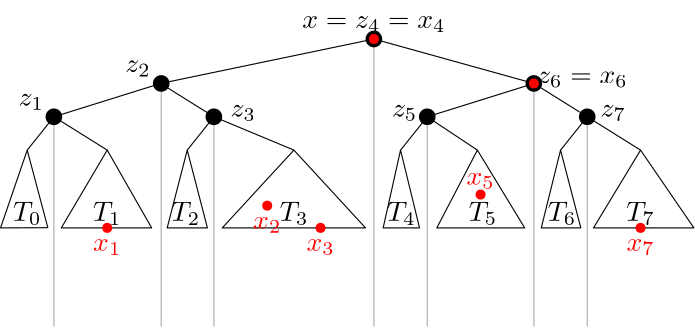 <?xml version="1.0"?>
<!DOCTYPE ipe SYSTEM "ipe.dtd">
<ipe version="70206" creator="Ipe 7.2.7">
<info created="D:20200304161928" modified="D:20200306114345"/>
<ipestyle name="basic">
<symbol name="arrow/arc(spx)">
<path stroke="sym-stroke" fill="sym-stroke" pen="sym-pen">
0 0 m
-1 0.333 l
-1 -0.333 l
h
</path>
</symbol>
<symbol name="arrow/farc(spx)">
<path stroke="sym-stroke" fill="white" pen="sym-pen">
0 0 m
-1 0.333 l
-1 -0.333 l
h
</path>
</symbol>
<symbol name="arrow/ptarc(spx)">
<path stroke="sym-stroke" fill="sym-stroke" pen="sym-pen">
0 0 m
-1 0.333 l
-0.8 0 l
-1 -0.333 l
h
</path>
</symbol>
<symbol name="arrow/fptarc(spx)">
<path stroke="sym-stroke" fill="white" pen="sym-pen">
0 0 m
-1 0.333 l
-0.8 0 l
-1 -0.333 l
h
</path>
</symbol>
<symbol name="mark/circle(sx)" transformations="translations">
<path fill="sym-stroke">
0.6 0 0 0.6 0 0 e
0.4 0 0 0.4 0 0 e
</path>
</symbol>
<symbol name="mark/disk(sx)" transformations="translations">
<path fill="sym-stroke">
0.6 0 0 0.6 0 0 e
</path>
</symbol>
<symbol name="mark/fdisk(sfx)" transformations="translations">
<group>
<path fill="sym-fill">
0.5 0 0 0.5 0 0 e
</path>
<path fill="sym-stroke" fillrule="eofill">
0.6 0 0 0.6 0 0 e
0.4 0 0 0.4 0 0 e
</path>
</group>
</symbol>
<symbol name="mark/box(sx)" transformations="translations">
<path fill="sym-stroke" fillrule="eofill">
-0.6 -0.6 m
0.6 -0.6 l
0.6 0.6 l
-0.6 0.6 l
h
-0.4 -0.4 m
0.4 -0.4 l
0.4 0.4 l
-0.4 0.4 l
h
</path>
</symbol>
<symbol name="mark/square(sx)" transformations="translations">
<path fill="sym-stroke">
-0.6 -0.6 m
0.6 -0.6 l
0.6 0.6 l
-0.6 0.6 l
h
</path>
</symbol>
<symbol name="mark/fsquare(sfx)" transformations="translations">
<group>
<path fill="sym-fill">
-0.5 -0.5 m
0.5 -0.5 l
0.5 0.5 l
-0.5 0.5 l
h
</path>
<path fill="sym-stroke" fillrule="eofill">
-0.6 -0.6 m
0.6 -0.6 l
0.6 0.6 l
-0.6 0.6 l
h
-0.4 -0.4 m
0.4 -0.4 l
0.4 0.4 l
-0.4 0.4 l
h
</path>
</group>
</symbol>
<symbol name="mark/cross(sx)" transformations="translations">
<group>
<path fill="sym-stroke">
-0.43 -0.57 m
0.57 0.43 l
0.43 0.57 l
-0.57 -0.43 l
h
</path>
<path fill="sym-stroke">
-0.43 0.57 m
0.57 -0.43 l
0.43 -0.57 l
-0.57 0.43 l
h
</path>
</group>
</symbol>
<symbol name="arrow/fnormal(spx)">
<path stroke="sym-stroke" fill="white" pen="sym-pen">
0 0 m
-1 0.333 l
-1 -0.333 l
h
</path>
</symbol>
<symbol name="arrow/pointed(spx)">
<path stroke="sym-stroke" fill="sym-stroke" pen="sym-pen">
0 0 m
-1 0.333 l
-0.8 0 l
-1 -0.333 l
h
</path>
</symbol>
<symbol name="arrow/fpointed(spx)">
<path stroke="sym-stroke" fill="white" pen="sym-pen">
0 0 m
-1 0.333 l
-0.8 0 l
-1 -0.333 l
h
</path>
</symbol>
<symbol name="arrow/linear(spx)">
<path stroke="sym-stroke" pen="sym-pen">
-1 0.333 m
0 0 l
-1 -0.333 l
</path>
</symbol>
<symbol name="arrow/fdouble(spx)">
<path stroke="sym-stroke" fill="white" pen="sym-pen">
0 0 m
-1 0.333 l
-1 -0.333 l
h
-1 0 m
-2 0.333 l
-2 -0.333 l
h
</path>
</symbol>
<symbol name="arrow/double(spx)">
<path stroke="sym-stroke" fill="sym-stroke" pen="sym-pen">
0 0 m
-1 0.333 l
-1 -0.333 l
h
-1 0 m
-2 0.333 l
-2 -0.333 l
h
</path>
</symbol>
<pen name="heavier" value="0.8"/>
<pen name="fat" value="1.2"/>
<pen name="ultrafat" value="2"/>
<symbolsize name="large" value="5"/>
<symbolsize name="small" value="2"/>
<symbolsize name="tiny" value="1.1"/>
<arrowsize name="large" value="10"/>
<arrowsize name="small" value="5"/>
<arrowsize name="tiny" value="3"/>
<color name="red" value="1 0 0"/>
<color name="green" value="0 1 0"/>
<color name="blue" value="0 0 1"/>
<color name="yellow" value="1 1 0"/>
<color name="orange" value="1 0.647 0"/>
<color name="gold" value="1 0.843 0"/>
<color name="purple" value="0.627 0.125 0.941"/>
<color name="gray" value="0.745"/>
<color name="brown" value="0.647 0.165 0.165"/>
<color name="navy" value="0 0 0.502"/>
<color name="pink" value="1 0.753 0.796"/>
<color name="seagreen" value="0.18 0.545 0.341"/>
<color name="turquoise" value="0.251 0.878 0.816"/>
<color name="violet" value="0.933 0.51 0.933"/>
<color name="darkblue" value="0 0 0.545"/>
<color name="darkcyan" value="0 0.545 0.545"/>
<color name="darkgray" value="0.663"/>
<color name="darkgreen" value="0 0.392 0"/>
<color name="darkmagenta" value="0.545 0 0.545"/>
<color name="darkorange" value="1 0.549 0"/>
<color name="darkred" value="0.545 0 0"/>
<color name="lightblue" value="0.678 0.847 0.902"/>
<color name="lightcyan" value="0.878 1 1"/>
<color name="lightgray" value="0.827"/>
<color name="lightgreen" value="0.565 0.933 0.565"/>
<color name="lightyellow" value="1 1 0.878"/>
<dashstyle name="dashed" value="[4] 0"/>
<dashstyle name="dotted" value="[1 3] 0"/>
<dashstyle name="dash dotted" value="[4 2 1 2] 0"/>
<dashstyle name="dash dot dotted" value="[4 2 1 2 1 2] 0"/>
<textsize name="large" value="\large"/>
<textsize name="small" value="\small"/>
<textsize name="tiny" value="\tiny"/>
<textsize name="Large" value="\Large"/>
<textsize name="LARGE" value="\LARGE"/>
<textsize name="huge" value="\huge"/>
<textsize name="Huge" value="\Huge"/>
<textsize name="footnote" value="\footnotesize"/>
<textstyle name="center" begin="\begin{center}" end="\end{center}"/>
<textstyle name="itemize" begin="\begin{itemize}" end="\end{itemize}"/>
<textstyle name="item" begin="\begin{itemize}\item{}" end="\end{itemize}"/>
<gridsize name="4 pts" value="4"/>
<gridsize name="8 pts (~3 mm)" value="8"/>
<gridsize name="16 pts (~6 mm)" value="16"/>
<gridsize name="32 pts (~12 mm)" value="32"/>
<gridsize name="10 pts (~3.5 mm)" value="10"/>
<gridsize name="20 pts (~7 mm)" value="20"/>
<gridsize name="14 pts (~5 mm)" value="14"/>
<gridsize name="28 pts (~10 mm)" value="28"/>
<gridsize name="56 pts (~20 mm)" value="56"/>
<anglesize name="90 deg" value="90"/>
<anglesize name="60 deg" value="60"/>
<anglesize name="45 deg" value="45"/>
<anglesize name="30 deg" value="30"/>
<anglesize name="22.5 deg" value="22.5"/>
<opacity name="10%" value="0.1"/>
<opacity name="30%" value="0.3"/>
<opacity name="50%" value="0.5"/>
<opacity name="75%" value="0.75"/>
<tiling name="falling" angle="-60" step="4" width="1"/>
<tiling name="rising" angle="30" step="4" width="1"/>
</ipestyle>
<page>
<layer name="alpha"/>
<layer name="beta"/>
<layer name="partition"/>
<view layers="alpha" active="alpha"/>
<view layers="beta partition" active="partition"/>
<path layer="partition" fill="lightcyan">
184.652 622.495
324.574 620.961
341.01 640.794
368.622 633.891
372.676 648.025
311.864 682.759
231.001 673.665
130.743 641.013
137.646 624.468
131.948 623.262 u
</path>
<path stroke="pink">
169.6 640 m
169.6 560.522 l
</path>
<path stroke="pink">
227.2 628 m
227.2 560.522 l
</path>
<path stroke="pink">
246.4 640 m
246.4 560.522 l
</path>
<path stroke="pink">
304 628 m
304 560.522 l
</path>
<path stroke="pink">
361.6 640 m
361.6 560.522 l
</path>
<text layer="alpha" matrix="1.2 0 0 1 112.861 -1.45898" transformations="translations" pos="160 600" stroke="black" type="label" width="10.291" height="6.812" depth="1.49" halign="center" valign="baseline" style="math">T_5</text>
<path stroke="darkgray">
150.4 636 m
150.4 560.522 l
</path>
<path stroke="darkgray">
189.038 648 m
189.038 560.522 l
</path>
<path stroke="darkgray">
208 636 m
208 560.522 l
</path>
<path stroke="darkgray">
265.6 664 m
265.6 560.522 l
</path>
<path stroke="darkgray">
284.8 636 m
284.8 560.522 l
</path>
<path stroke="darkgray">
323.2 648 m
323.2 560.522 l
</path>
<path stroke="darkgray">
342.4 636 m
342.4 560.522 l
</path>
<text layer="partition" matrix="1.2 0 0 1 -51.2 -18.9584" transformations="translations" pos="160 592" stroke="black" type="label" width="16.629" height="6.808" depth="2.85" halign="center" valign="top" style="math">T_{0,0}</text>
<text matrix="1.2 0 0 1 -32 -18.9584" transformations="translations" pos="160 592" stroke="black" type="label" width="16.629" height="6.808" depth="2.85" halign="center" valign="top" style="math">T_{1,0}</text>
<text matrix="1.2 0 0 1 -12.8 -6" transformations="translations" pos="160 592" stroke="black" type="label" width="11.941" height="6.812" depth="1.49" halign="center" valign="top" style="math">A_2</text>
<text matrix="1.2 0 0 1 6.4 -6" transformations="translations" pos="160 592" stroke="black" type="label" width="11.941" height="6.812" depth="1.49" halign="center" valign="top" style="math">A_3</text>
<text matrix="1.2 0 0 1 25.6 -6" transformations="translations" pos="160 592" stroke="black" type="label" width="11.941" height="6.812" depth="1.49" halign="center" valign="top" style="math">A_4</text>
<text matrix="1.2 0 0 1 44.8 -6" transformations="translations" pos="160 592" stroke="black" type="label" width="11.941" height="6.812" depth="1.49" halign="center" valign="top" style="math">A_5</text>
<text matrix="1.2 0 0 1 64 -6" transformations="translations" pos="160 592" stroke="black" type="label" width="11.941" height="6.812" depth="1.49" halign="center" valign="top" style="math">A_6</text>
<text matrix="1.2 0 0 1 83.2 -6" transformations="translations" pos="160 592" stroke="black" type="label" width="11.941" height="6.812" depth="1.49" halign="center" valign="top" style="math">A_7</text>
<text matrix="1.2 0 0 1 102.4 -6" transformations="translations" pos="160 592" stroke="black" type="label" width="11.941" height="6.812" depth="1.49" halign="center" valign="top" style="math">A_8</text>
<text matrix="1.2 0 0 1 121.6 -6" transformations="translations" pos="160 592" stroke="black" type="label" width="11.941" height="6.812" depth="1.49" halign="center" valign="top" style="math">A_9</text>
<text matrix="1.2 0 0 1 140.8 2" transformations="translations" pos="160 592" stroke="black" type="label" width="15.913" height="6.812" depth="1.49" halign="center" valign="top" style="math">A_{10}</text>
<text matrix="1.2 0 0 1 160 2" transformations="translations" pos="160 592" stroke="black" type="label" width="15.913" height="6.812" depth="1.49" halign="center" valign="top" style="math">A_{11}</text>
<text matrix="1.2 0 0 1 -12.8 -18.9588" transformations="translations" pos="160 592" stroke="black" type="label" width="16.629" height="6.808" depth="2.85" halign="center" valign="top" style="math">T_{1,1}</text>
<text matrix="1.2 0 0 1 6.4 -18.9588" transformations="translations" pos="160 592" stroke="black" type="label" width="16.629" height="6.808" depth="2.85" halign="center" valign="top" style="math">T_{2,0}</text>
<text matrix="1.2 0 0 1 25.6 -18.9588" transformations="translations" pos="160 592" stroke="black" type="label" width="16.629" height="6.808" depth="2.85" halign="center" valign="top" style="math">T_{3,0}</text>
<text matrix="1.2 0 0 1 44.8 -18.9588" transformations="translations" pos="160 592" stroke="black" type="label" width="16.629" height="6.808" depth="2.85" halign="center" valign="top" style="math">T_{3,1}</text>
<text matrix="1.2 0 0 1 64 -18.9588" transformations="translations" pos="160 592" stroke="black" type="label" width="16.629" height="6.808" depth="2.85" halign="center" valign="top" style="math">T_{3,2}</text>
<text matrix="1.2 0 0 1 83.2 -18.9588" transformations="translations" pos="160 592" stroke="black" type="label" width="16.629" height="6.808" depth="2.85" halign="center" valign="top" style="math">T_{4,0}</text>
<text matrix="1.2 0 0 1 102.4 -18.9588" transformations="translations" pos="160 592" stroke="black" type="label" width="16.629" height="6.808" depth="2.85" halign="center" valign="top" style="math">T_{5,0}</text>
<text matrix="1.2 0 0 1 121.6 -18.9588" transformations="translations" pos="160 592" stroke="black" type="label" width="16.629" height="6.808" depth="2.85" halign="center" valign="top" style="math">T_{5,1}</text>
<text matrix="1.2 0 0 1 140.8 -18.9588" transformations="translations" pos="160 592" stroke="black" type="label" width="16.629" height="6.808" depth="2.85" halign="center" valign="top" style="math">T_{6,0}</text>
<text matrix="1.2 0 0 1 160 -18.9588" transformations="translations" pos="160 592" stroke="black" type="label" width="16.629" height="6.808" depth="2.85" halign="center" valign="top" style="math">T_{7,0}</text>
<text matrix="1.2 0 0 1 179.2 -18.9588" transformations="translations" pos="160 592" stroke="black" type="label" width="16.629" height="6.808" depth="2.85" halign="center" valign="top" style="math">T_{7,1}</text>
<path stroke="darkgray">
150.4 628 m
150.4 560.522 l
</path>
<path stroke="darkgray">
188.8 628 m
188.8 560.522 l
</path>
<path stroke="darkgray">
208 652 m
208 560.522 l
</path>
<path stroke="darkgray">
265.6 628 m
265.6 560.522 l
</path>
<path stroke="darkgray">
284.8 668 m
284.8 560.522 l
</path>
<path matrix="1 0 0 1 4.8 0" stroke="darkgray">
318.4 640 m
318.4 560.522 l
</path>
<path stroke="darkgray">
342.4 652 m
342.4 560.522 l
</path>
<path layer="alpha" stroke="black">
265.6 664 m
323.2 648 l
</path>
<use layer="beta" matrix="1.2 0 0 1 -46.4 -116" name="mark/disk(sx)" pos="308 756" size="large" stroke="black"/>
<path matrix="0.96 0 0 1 -12.8 -116" stroke="black">
160 736 m
152 704 l
168 704 l
h
</path>
<path matrix="0.96 0 0 1 6.4 -116" stroke="black">
160 736 m
152 704 l
168 704 l
h
</path>
<path matrix="0.96 0 0 1 25.6 -116" stroke="black">
160 736 m
152 704 l
168 704 l
h
</path>
<path matrix="0.96 0 0 1 44.8 -116" stroke="black">
160 736 m
152 704 l
168 704 l
h
</path>
<path matrix="0.96 0 0 1 64 -116" stroke="black">
160 736 m
152 704 l
168 704 l
h
</path>
<path matrix="0.96 0 0 1 83.2 -116" stroke="black">
160 736 m
152 704 l
168 704 l
h
</path>
<path matrix="0.96 0 0 1 102.4 -116" stroke="black">
160 736 m
152 704 l
168 704 l
h
</path>
<path matrix="0.96 0 0 1 121.6 -116" stroke="black">
160 736 m
152 704 l
168 704 l
h
</path>
<path matrix="0.96 0 0 1 140.8 -116" stroke="black">
160 736 m
152 704 l
168 704 l
h
</path>
<path matrix="0.96 0 0 1 198.4 -108" stroke="black">
160 736 m
152 704 l
168 704 l
h
</path>
<path matrix="0.96 0 0 1 217.6 -108" stroke="black">
160 736 m
152 704 l
168 704 l
h
</path>
<use matrix="1.2 0 0 1 -51.2 -116" name="mark/disk(sx)" pos="200 744" size="large" stroke="black"/>
<use matrix="1.2 0 0 1 -51.2 -116" name="mark/disk(sx)" pos="168 744" size="large" stroke="black"/>
<use matrix="1.2 0 0 1 -51.2 -116" name="mark/disk(sx)" pos="264 744" size="large" stroke="black"/>
<use matrix="1.2 0 0 1 -51.2 -116" name="mark/disk(sx)" pos="216 768" size="large" stroke="black"/>
<use matrix="1.2 0 0 1 -51.2 -116" name="mark/disk(sx)" pos="328 768" size="large" stroke="black"/>
<use matrix="1.2 0 0 1 -51.2 -116" name="mark/disk(sx)" pos="280 784" size="large" stroke="black"/>
<path matrix="1.2 0 0 1 -51.2 -116" stroke="black">
160 736 m
168 744 l
</path>
<path matrix="1.2 0 0 1 -51.2 -116" stroke="black">
168 744 m
176 736 l
</path>
<path matrix="1.2 0 0 1 -51.2 -116" stroke="black">
192 736 m
200 744 l
</path>
<path matrix="1.2 0 0 1 -51.2 -116" stroke="black">
200 744 m
208 736 l
</path>
<path matrix="1.2 0 0 1 -51.2 -116" stroke="black">
224 736 m
232 744 l
</path>
<path matrix="1.2 0 0 1 -51.2 -116" stroke="black">
232 744 m
240 736 l
</path>
<path matrix="1.2 0 0 1 -51.2 -116" stroke="black">
256 736 m
264 744 l
</path>
<path matrix="1.2 0 0 1 -51.2 -116" stroke="black">
264 744 m
272 736 l
</path>
<path matrix="1.2 0 0 1 -51.2 -116" stroke="black">
288 736 m
296 744 l
</path>
<path matrix="1.2 0 0 1 -51.2 -116" stroke="black">
296 744 m
304 736 l
</path>
<path stroke="black">
332.8 628 m
323.2 640 l
</path>
<path stroke="black">
323.2 640 m
304 628 l
</path>
<path matrix="1.2 0 0 1 -51.2 -116" stroke="black">
264 744 m
248 756 l
</path>
<path matrix="1.2 0 0 1 -51.2 -116" stroke="black">
248 756 m
232 744 l
</path>
<path matrix="1.2 0 0 1 -51.2 -116" stroke="black">
200 744 m
184 756 l
</path>
<path matrix="1.2 0 0 1 -51.2 -116" stroke="black">
184 756 m
168 744 l
</path>
<path matrix="1.2 0 0 1 -51.2 -116" stroke="black">
184 756 m
216 768 l
</path>
<path matrix="1.2 0 0 1 -51.2 -116" stroke="black">
216 768 m
248 756 l
</path>
<path matrix="1.2 0 0 1 -51.2 -116" stroke="black">
336 744 m
344 756 l
</path>
<path matrix="1.2 0 0 1 -51.2 -116" stroke="black">
344 756 m
352 744 l
</path>
<path matrix="1.2 0 0 1 -51.2 -116" stroke="black">
344 756 m
328 768 l
</path>
<path stroke="black">
342.4 652 m
323.2 640 l
</path>
<path matrix="1.2 0 0 1 -51.2 -116" stroke="black">
328 768 m
280 784 l
</path>
<path matrix="1.2 0 0 1 -51.2 -116" stroke="black">
280 784 m
216 768 l
</path>
<use matrix="1.2 0 0 1 -51.2 -116" name="mark/disk(sx)" pos="184 756" size="normal" stroke="red"/>
<use matrix="1.2 0 0 1 -51.2 -116" name="mark/disk(sx)" pos="232 744" size="normal" stroke="red"/>
<use matrix="1.2 0 0 1 -46.4 -116" name="mark/disk(sx)" pos="308 756" size="normal" stroke="red"/>
<use matrix="1.2 0 0 1 -51.2 -116" name="mark/disk(sx)" pos="296 744" size="normal" stroke="red"/>
<use matrix="1.2 0 0 1 -51.2 -116" name="mark/disk(sx)" pos="248 756" size="normal" stroke="red"/>
<use matrix="1.2 0 0 1 -51.2 -116" name="mark/disk(sx)" pos="344 756" size="normal" stroke="red"/>
<use layer="alpha" matrix="1.2 0 0 1 -50.9616 -96" name="mark/disk(sx)" pos="200 744" size="large" stroke="black"/>
<use matrix="1.2 0 0 1 -51.2 -108" name="mark/disk(sx)" pos="168 744" size="large" stroke="black"/>
<use matrix="1.2 0 0 1 -51.2 -80" name="mark/disk(sx)" pos="264 744" size="large" stroke="black"/>
<use matrix="1.2 0 0 1 -51.2 -132" name="mark/disk(sx)" pos="216 768" size="large" stroke="black"/>
<use matrix="1.2 0 0 1 -51.2 -132" name="mark/disk(sx)" pos="328 768" size="large" stroke="black"/>
<use matrix="1.2 0 0 1 -51.2 -148" name="mark/disk(sx)" pos="280 784" size="large" stroke="black"/>
<path matrix="1.2 0 0 1 -51.2 0" stroke="black">
168 636 m
200 648 l
</path>
<path matrix="1.2 0 0 1 -51.2 0" stroke="black">
200 648 m
216 636 l
</path>
<path matrix="1.2 0 0 1 -51.2 0" stroke="black">
200 648 m
264 664 l
</path>
<path stroke="black">
323.2 648 m
284.8 636 l
</path>
<path stroke="black">
323.2 648 m
342.4 636 l
</path>
<use matrix="1.2 0 0 1 -46.4 -108" name="mark/disk(sx)" pos="308 756" size="large" stroke="black"/>
<use matrix="1.2 0 0 1 -46.4 -108" name="mark/disk(sx)" pos="308 756" size="normal" stroke="red"/>
<path stroke="black">
148.244 596 m
140.8 624 l
131.2 596 l
148.225 596.073 l
</path>
<path stroke="black">
169.6 624 m
153.072 596 l
185.596 596 l
h
</path>
<path stroke="black">
198.4 624 m
191.186 596 l
205.67 596 l
h
</path>
<path stroke="black">
211.006 596 m
262.587 596 l
236.8 624 l
h
</path>
<path stroke="black">
268.939 596 m
282.025 596 l
275.2 624 l
h
</path>
<path stroke="black">
288.251 596 m
319.885 596 l
302.861 624 l
h
</path>
<path stroke="black">
325.857 596 m
340.086 596 l
332.8 624 l
h
</path>
<path stroke="black">
344.66 596 m
380.8 596 l
361.6 624 l
h
</path>
<path matrix="1.2 0 0 1 -51.2 0" stroke="black">
160 624 m
168 636 l
</path>
<path matrix="1.2 0 0 1 -51.2 0" stroke="black">
168 636 m
184 624 l
</path>
<path matrix="1.2 0 0 1 -51.2 0" stroke="black">
208 624 m
216 636 l
</path>
<path matrix="1.2 0 0 1 -51.2 0" stroke="black">
216 636 m
240 624 l
</path>
<path matrix="1.2 0 0 1 -51.2 0" stroke="black">
272 624 m
280 636 l
</path>
<path stroke="black">
284.8 636 m
302.861 624 l
</path>
<path matrix="1.2 0 0 1 -51.2 0" stroke="black">
320 624 m
328 636 l
</path>
<path matrix="1.2 0 0 1 -51.2 0" stroke="black">
328 636 m
344 624 l
</path>
<use matrix="1.2 0 0 1 -51.2 -160" name="mark/disk(sx)" pos="184 756" size="normal" stroke="red"/>
<use matrix="1.2 0 0 1 -51.2 -136" name="mark/disk(sx)" pos="296 744" size="normal" stroke="red"/>
<use matrix="1.2 0 0 1 -51.2 -160" name="mark/disk(sx)" pos="248 756" size="normal" stroke="red"/>
<use matrix="1.2 0 0 1 -51.2 -160" name="mark/disk(sx)" pos="344 756" size="normal" stroke="red"/>
<use matrix="1.2 0 0 1 -51.2 -140" name="mark/disk(sx)" pos="232 744" size="normal" stroke="red"/>
<text matrix="1.2 0 0 1 -51.2 -1.45898" transformations="translations" pos="160 600" stroke="black" type="label" width="10.291" height="6.812" depth="1.49" halign="center" valign="baseline" style="math">T_0</text>
<text matrix="1.2 0 0 1 -22.4 -1.45898" transformations="translations" pos="160 600" stroke="black" type="label" width="10.291" height="6.812" depth="1.49" halign="center" valign="baseline" style="math">T_1</text>
<text matrix="1.2 0 0 1 169.6 -1.45898" transformations="translations" pos="160 600" stroke="black" type="label" width="10.291" height="6.812" depth="1.49" halign="center" valign="baseline" style="math">T_7</text>
<use matrix="1.2 0 0 1 -89.6 -80" name="mark/disk(sx)" pos="296 744" size="normal" stroke="red"/>
<use layer="beta" matrix="1.2 0 0 1 -89.6 -116" name="mark/disk(sx)" pos="296 744" size="normal" stroke="red"/>
<text layer="alpha" matrix="1.2 0 0 1 -45.2 8" transformations="translations" pos="160 632" stroke="black" type="label" width="9.102" height="4.294" depth="1.49" halign="right" valign="baseline" style="math">z_1</text>
<text matrix="1.2 0 0 1 -6.8 20" transformations="translations" pos="160 632" stroke="black" type="label" width="9.102" height="4.294" depth="1.49" halign="right" valign="baseline" style="math">z_2</text>
<text matrix="1.2 0 0 1 73.6 36" transformations="translations" pos="160 632" stroke="black" type="label" width="51.527" height="4.294" depth="1.49" halign="center" valign="baseline" style="math">x=z_4=x_4</text>
<text matrix="1.2 0 0 1 89.2 4" transformations="translations" pos="160 632" stroke="black" type="label" width="9.102" height="4.294" depth="1.49" halign="right" valign="baseline" style="math">z_5</text>
<text matrix="1.2 0 0 1 155.2 4" transformations="translations" pos="160 632" stroke="black" type="label" width="9.102" height="4.294" depth="1.49" valign="baseline" style="math">z_7</text>
<text matrix="1.2 0 0 1 132.4 16" transformations="translations" pos="160 632" stroke="black" type="label" width="32.549" height="4.294" depth="1.49" valign="baseline" style="math">z_6=x_6</text>
<text matrix="1.2 0 0 1 22 4" transformations="translations" pos="160 632" stroke="black" type="label" width="9.102" height="4.294" depth="1.49" valign="baseline" style="math">z_3</text>
<text matrix="1.2 0 0 1 -51.2 4" transformations="translations" pos="184 588" stroke="red" type="label" width="10.163" height="4.294" depth="1.49" halign="center" valign="top" style="math">x_1</text>
<text matrix="1.2 0 0 1 6.4 12" transformations="translations" pos="184 588" stroke="red" type="label" width="10.163" height="4.294" depth="1.49" halign="center" valign="top" style="math">x_2</text>
<text matrix="1.2 0 0 1 25.6 4" transformations="translations" pos="184 588" stroke="red" type="label" width="10.163" height="4.294" depth="1.49" halign="center" valign="top" style="math">x_3</text>
<text matrix="1.2 0 0 1 83.2 22" transformations="translations" pos="184 588" stroke="red" type="label" width="10.163" height="4.294" depth="1.49" halign="center" valign="bottom" style="math">x_5</text>
<text matrix="1.2 0 0 1 140.8 4" transformations="translations" pos="184 588" stroke="red" type="label" width="10.163" height="4.294" depth="1.49" halign="center" valign="top" style="math">x_7</text>
<text layer="beta" matrix="1.2 0 0 1 -51.2 -6" transformations="translations" pos="160 592" stroke="black" type="label" width="11.941" height="6.812" depth="1.49" halign="center" valign="top" style="math">A_0</text>
<text matrix="1.2 0 0 1 -51.2 -6" transformations="translations" pos="352 600" stroke="black" type="label" width="15.913" height="6.812" depth="1.49" halign="center" valign="top" style="math">A_{12}</text>
<text matrix="1.2 0 0 1 -32 -6" transformations="translations" pos="160 592" stroke="black" type="label" width="11.941" height="6.812" depth="1.49" halign="center" valign="top" style="math">A_1</text>
<text matrix="1.2 0 0 1 -40.4 -1" transformations="translations" pos="156 632" stroke="black" type="label" width="9.139" height="4.294" depth="1.49" halign="right" valign="baseline" style="math">s_1</text>
<text matrix="1.2 0 0 1 17.2 23" transformations="translations" pos="156 632" stroke="black" type="label" width="9.139" height="4.294" depth="1.49" halign="right" valign="baseline" style="math">s_4</text>
<text matrix="1.2 0 0 1 94 39" transformations="translations" pos="156 632" stroke="black" type="label" width="9.139" height="4.294" depth="1.49" halign="right" valign="baseline" style="math">s_8</text>
<text matrix="1.2 0 0 1 114.4 -3" transformations="translations" pos="156 632" stroke="red" type="label" width="9.139" height="4.294" depth="1.49" halign="right" valign="baseline" style="math">s_9</text>
<text matrix="1.2 0 0 1 37.6 -3" transformations="translations" pos="156 632" stroke="red" type="label" width="9.139" height="4.294" depth="1.49" halign="right" valign="baseline" style="math">s_5</text>
<text matrix="1.2 0 0 1 -20 9" transformations="translations" pos="156 632" stroke="red" type="label" width="9.139" height="4.294" depth="1.49" halign="right" valign="baseline" style="math">s_2</text>
<text matrix="1.2 0 0 1 130 12" transformations="translations" pos="156 632" stroke="black" type="label" width="13.111" height="4.294" depth="1.49" halign="right" valign="baseline" style="math">s_{10}</text>
<text matrix="1.2 0 0 1 6.4 -2" transformations="translations" pos="156 632" stroke="black" type="label" width="9.139" height="4.294" depth="1.49" valign="baseline" style="math">s_3</text>
<text matrix="1.2 0 0 1 176.8 9" transformations="translations" pos="156 632" stroke="red" type="label" width="13.111" height="4.294" depth="1.49" valign="baseline" style="math">s_{12}</text>
<text matrix="1.2 0 0 1 160 22" transformations="translations" pos="156 632" stroke="black" type="label" width="13.111" height="4.294" depth="1.49" valign="baseline" style="math">s_{11}</text>
<text matrix="1.2 0 0 1 64 10" transformations="translations" pos="156 632" stroke="red" type="label" width="9.139" height="4.294" depth="1.49" valign="baseline" style="math">s_6</text>
<text matrix="1.2 0 0 1 82 -3" transformations="translations" pos="156 632" stroke="black" type="label" width="9.139" height="4.294" depth="1.49" valign="baseline" style="math">s_7</text>
<group layer="partition">
<path matrix="0.96 0 0 1 179.2 -108" stroke="black">
160 736 m
152 704 l
168 704 l
h
</path>
<path matrix="0.96 0 0 1 160 -116" stroke="black">
160 736 m
152 704 l
168 704 l
h
</path>
</group>
<text layer="alpha" matrix="1.2 0 0 1 141.318 -1.45898" transformations="translations" pos="160 600" stroke="black" type="label" width="10.291" height="6.812" depth="1.49" halign="center" valign="baseline" style="math">T_6</text>
<text matrix="1.2 0 0 1 83.5262 -1.45898" transformations="translations" pos="160 600" stroke="black" type="label" width="10.291" height="6.812" depth="1.49" halign="center" valign="baseline" style="math">T_4</text>
<text matrix="1.2 0 0 1 44.881 -1.45898" transformations="translations" pos="160 600" stroke="black" type="label" width="10.291" height="6.812" depth="1.49" halign="center" valign="baseline" style="math">T_3</text>
<text matrix="1.2 0 0 1 5.88448 -1.45898" transformations="translations" pos="160 600" stroke="black" type="label" width="10.291" height="6.812" depth="1.49" halign="center" valign="baseline" style="math">T_2</text>
<text layer="partition" transformations="translations" pos="273.843 649.45" stroke="black" type="label" width="10.291" height="9.441" depth="1.49" halign="center" valign="baseline" style="math">\hat{T}_0</text>
</page>
</ipe>
